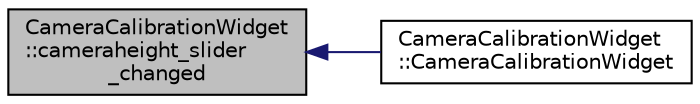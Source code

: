 digraph "CameraCalibrationWidget::cameraheight_slider_changed"
{
 // INTERACTIVE_SVG=YES
  edge [fontname="Helvetica",fontsize="10",labelfontname="Helvetica",labelfontsize="10"];
  node [fontname="Helvetica",fontsize="10",shape=record];
  rankdir="LR";
  Node1 [label="CameraCalibrationWidget\l::cameraheight_slider\l_changed",height=0.2,width=0.4,color="black", fillcolor="grey75", style="filled", fontcolor="black"];
  Node1 -> Node2 [dir="back",color="midnightblue",fontsize="10",style="solid",fontname="Helvetica"];
  Node2 [label="CameraCalibrationWidget\l::CameraCalibrationWidget",height=0.2,width=0.4,color="black", fillcolor="white", style="filled",URL="$dd/dc1/class_camera_calibration_widget.html#a2b31fac70642ae332911579bf6717a4b"];
}
